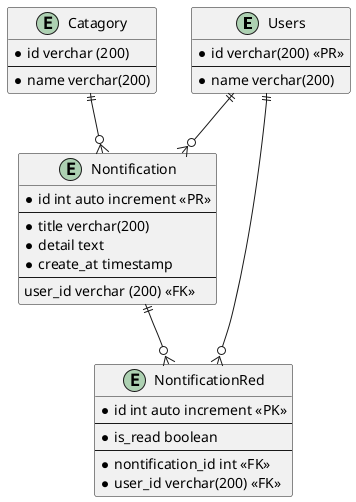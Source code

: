 @startuml


entity Users{
    *id verchar(200) <<PR>>
    --
    *name verchar(200)
}

entity Nontification{
    *id int auto increment <<PR>>
    --
    *title verchar(200)
    *detail text
    *create_at timestamp
    --
    user_id verchar (200) <<FK>>
}

entity Catagory{
    *id verchar (200)
    --
    *name verchar(200)
}


entity NontificationRed{
    *id int auto increment <<PK>>
    --
    *is_read boolean 
    --
    *nontification_id int <<FK>>
    *user_id verchar(200) <<FK>>
}


Users ||--o{ Nontification
Catagory ||--o{ Nontification 
Nontification ||--o{ NontificationRed
Users ||--o{ NontificationRed




@enduml
